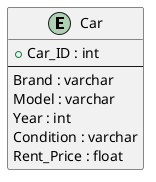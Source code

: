 @startuml
entity "Car" as car
{
  + Car_ID : int
  --
  Brand : varchar
  Model : varchar
  Year : int
  Condition : varchar
  Rent_Price : float
}
@enduml